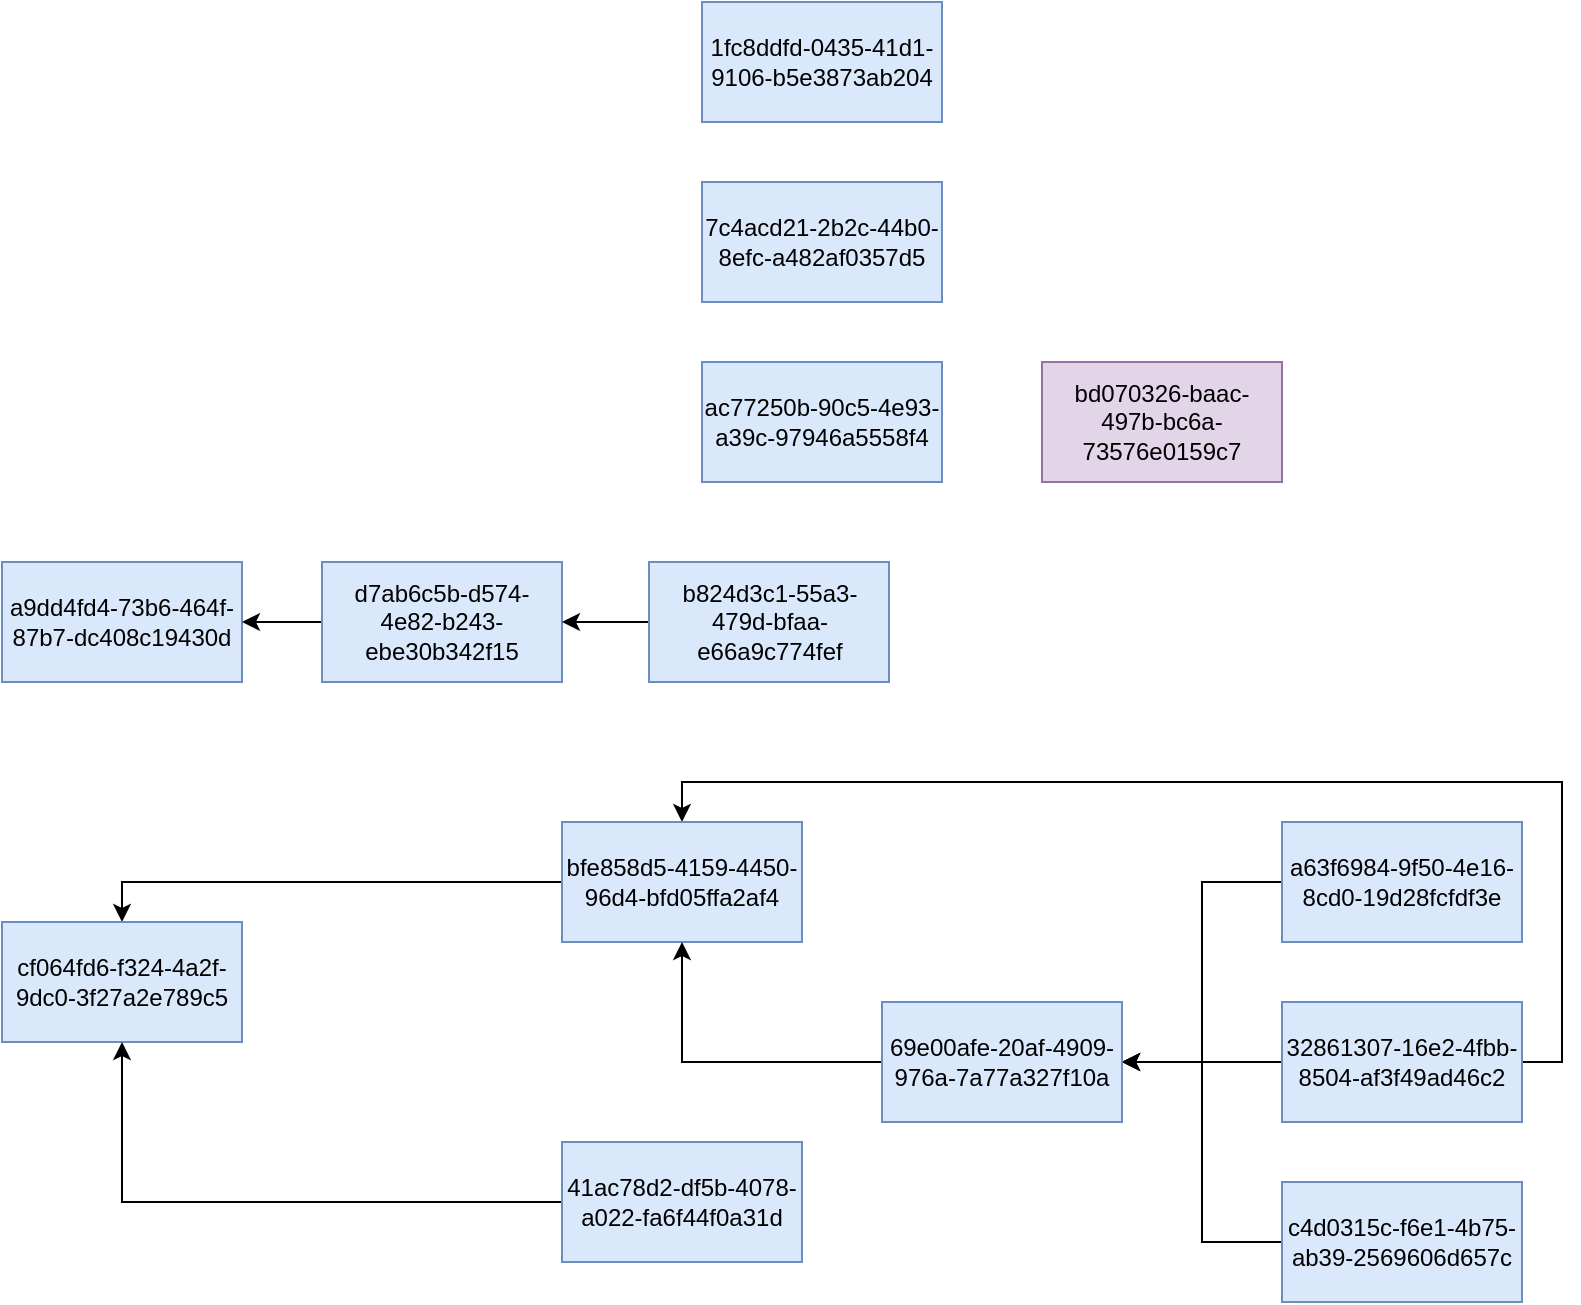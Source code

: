 <mxfile version="20.6.0" type="github">
  <diagram id="5UlCIdpNC4QQxkkB93B9" name="第 1 页">
    <mxGraphModel dx="1154" dy="739" grid="1" gridSize="10" guides="1" tooltips="1" connect="1" arrows="1" fold="1" page="1" pageScale="1" pageWidth="827" pageHeight="1169" math="0" shadow="0">
      <root>
        <mxCell id="0" />
        <mxCell id="1" parent="0" />
        <mxCell id="rv7XRUc5QI8uWNA1ESyG-28" style="edgeStyle=orthogonalEdgeStyle;rounded=0;orthogonalLoop=1;jettySize=auto;html=1;exitX=0;exitY=0.5;exitDx=0;exitDy=0;entryX=1;entryY=0.5;entryDx=0;entryDy=0;" edge="1" parent="1" source="rv7XRUc5QI8uWNA1ESyG-2" target="rv7XRUc5QI8uWNA1ESyG-16">
          <mxGeometry relative="1" as="geometry" />
        </mxCell>
        <mxCell id="rv7XRUc5QI8uWNA1ESyG-2" value="a63f6984-9f50-4e16-8cd0-19d28fcfdf3e" style="rounded=0;whiteSpace=wrap;html=1;fillColor=#dae8fc;strokeColor=#6c8ebf;" vertex="1" parent="1">
          <mxGeometry x="730" y="450" width="120" height="60" as="geometry" />
        </mxCell>
        <mxCell id="rv7XRUc5QI8uWNA1ESyG-31" style="edgeStyle=orthogonalEdgeStyle;rounded=0;orthogonalLoop=1;jettySize=auto;html=1;exitX=0;exitY=0.5;exitDx=0;exitDy=0;entryX=1;entryY=0.5;entryDx=0;entryDy=0;" edge="1" parent="1" source="rv7XRUc5QI8uWNA1ESyG-4" target="rv7XRUc5QI8uWNA1ESyG-16">
          <mxGeometry relative="1" as="geometry" />
        </mxCell>
        <mxCell id="rv7XRUc5QI8uWNA1ESyG-36" style="edgeStyle=orthogonalEdgeStyle;rounded=0;orthogonalLoop=1;jettySize=auto;html=1;exitX=1;exitY=0.5;exitDx=0;exitDy=0;entryX=0.5;entryY=0;entryDx=0;entryDy=0;" edge="1" parent="1" source="rv7XRUc5QI8uWNA1ESyG-4" target="rv7XRUc5QI8uWNA1ESyG-14">
          <mxGeometry relative="1" as="geometry" />
        </mxCell>
        <mxCell id="rv7XRUc5QI8uWNA1ESyG-4" value="32861307-16e2-4fbb-8504-af3f49ad46c2" style="rounded=0;whiteSpace=wrap;html=1;fillColor=#dae8fc;strokeColor=#6c8ebf;" vertex="1" parent="1">
          <mxGeometry x="730" y="540" width="120" height="60" as="geometry" />
        </mxCell>
        <mxCell id="rv7XRUc5QI8uWNA1ESyG-32" style="edgeStyle=orthogonalEdgeStyle;rounded=0;orthogonalLoop=1;jettySize=auto;html=1;exitX=0;exitY=0.5;exitDx=0;exitDy=0;entryX=1;entryY=0.5;entryDx=0;entryDy=0;" edge="1" parent="1" source="rv7XRUc5QI8uWNA1ESyG-6" target="rv7XRUc5QI8uWNA1ESyG-16">
          <mxGeometry relative="1" as="geometry" />
        </mxCell>
        <mxCell id="rv7XRUc5QI8uWNA1ESyG-6" value="c4d0315c-f6e1-4b75-ab39-2569606d657c" style="rounded=0;whiteSpace=wrap;html=1;fillColor=#dae8fc;strokeColor=#6c8ebf;" vertex="1" parent="1">
          <mxGeometry x="730" y="630" width="120" height="60" as="geometry" />
        </mxCell>
        <mxCell id="rv7XRUc5QI8uWNA1ESyG-9" value="a9dd4fd4-73b6-464f-87b7-dc408c19430d" style="rounded=0;whiteSpace=wrap;html=1;fillColor=#dae8fc;strokeColor=#6c8ebf;" vertex="1" parent="1">
          <mxGeometry x="90" y="320" width="120" height="60" as="geometry" />
        </mxCell>
        <mxCell id="rv7XRUc5QI8uWNA1ESyG-11" style="edgeStyle=orthogonalEdgeStyle;rounded=0;orthogonalLoop=1;jettySize=auto;html=1;exitX=0;exitY=0.5;exitDx=0;exitDy=0;entryX=1;entryY=0.5;entryDx=0;entryDy=0;" edge="1" parent="1" source="rv7XRUc5QI8uWNA1ESyG-10" target="rv7XRUc5QI8uWNA1ESyG-9">
          <mxGeometry relative="1" as="geometry" />
        </mxCell>
        <mxCell id="rv7XRUc5QI8uWNA1ESyG-10" value="d7ab6c5b-d574-4e82-b243-ebe30b342f15" style="rounded=0;whiteSpace=wrap;html=1;fillColor=#dae8fc;strokeColor=#6c8ebf;" vertex="1" parent="1">
          <mxGeometry x="250" y="320" width="120" height="60" as="geometry" />
        </mxCell>
        <mxCell id="rv7XRUc5QI8uWNA1ESyG-13" style="edgeStyle=orthogonalEdgeStyle;rounded=0;orthogonalLoop=1;jettySize=auto;html=1;exitX=0;exitY=0.5;exitDx=0;exitDy=0;entryX=1;entryY=0.5;entryDx=0;entryDy=0;" edge="1" parent="1" source="rv7XRUc5QI8uWNA1ESyG-12" target="rv7XRUc5QI8uWNA1ESyG-10">
          <mxGeometry relative="1" as="geometry" />
        </mxCell>
        <mxCell id="rv7XRUc5QI8uWNA1ESyG-12" value="b824d3c1-55a3-479d-bfaa-e66a9c774fef" style="rounded=0;whiteSpace=wrap;html=1;fillColor=#dae8fc;strokeColor=#6c8ebf;" vertex="1" parent="1">
          <mxGeometry x="413.5" y="320" width="120" height="60" as="geometry" />
        </mxCell>
        <mxCell id="rv7XRUc5QI8uWNA1ESyG-21" style="edgeStyle=orthogonalEdgeStyle;rounded=0;orthogonalLoop=1;jettySize=auto;html=1;exitX=0;exitY=0.5;exitDx=0;exitDy=0;entryX=0.5;entryY=0;entryDx=0;entryDy=0;" edge="1" parent="1" source="rv7XRUc5QI8uWNA1ESyG-14" target="rv7XRUc5QI8uWNA1ESyG-19">
          <mxGeometry relative="1" as="geometry">
            <mxPoint x="140" y="490" as="targetPoint" />
          </mxGeometry>
        </mxCell>
        <mxCell id="rv7XRUc5QI8uWNA1ESyG-14" value="bfe858d5-4159-4450-96d4-bfd05ffa2af4" style="rounded=0;whiteSpace=wrap;html=1;fillColor=#dae8fc;strokeColor=#6c8ebf;" vertex="1" parent="1">
          <mxGeometry x="370" y="450" width="120" height="60" as="geometry" />
        </mxCell>
        <mxCell id="rv7XRUc5QI8uWNA1ESyG-18" style="edgeStyle=orthogonalEdgeStyle;rounded=0;orthogonalLoop=1;jettySize=auto;html=1;exitX=0;exitY=0.5;exitDx=0;exitDy=0;entryX=0.5;entryY=1;entryDx=0;entryDy=0;" edge="1" parent="1" source="rv7XRUc5QI8uWNA1ESyG-16" target="rv7XRUc5QI8uWNA1ESyG-14">
          <mxGeometry relative="1" as="geometry" />
        </mxCell>
        <mxCell id="rv7XRUc5QI8uWNA1ESyG-16" value="69e00afe-20af-4909-976a-7a77a327f10a" style="rounded=0;whiteSpace=wrap;html=1;fillColor=#dae8fc;strokeColor=#6c8ebf;" vertex="1" parent="1">
          <mxGeometry x="530" y="540" width="120" height="60" as="geometry" />
        </mxCell>
        <mxCell id="rv7XRUc5QI8uWNA1ESyG-19" value="cf064fd6-f324-4a2f-9dc0-3f27a2e789c5" style="rounded=0;whiteSpace=wrap;html=1;fillColor=#dae8fc;strokeColor=#6c8ebf;" vertex="1" parent="1">
          <mxGeometry x="90" y="500" width="120" height="60" as="geometry" />
        </mxCell>
        <mxCell id="rv7XRUc5QI8uWNA1ESyG-22" style="edgeStyle=orthogonalEdgeStyle;rounded=0;orthogonalLoop=1;jettySize=auto;html=1;exitX=0;exitY=0.5;exitDx=0;exitDy=0;entryX=0.5;entryY=1;entryDx=0;entryDy=0;" edge="1" parent="1" source="rv7XRUc5QI8uWNA1ESyG-20" target="rv7XRUc5QI8uWNA1ESyG-19">
          <mxGeometry relative="1" as="geometry" />
        </mxCell>
        <mxCell id="rv7XRUc5QI8uWNA1ESyG-20" value="41ac78d2-df5b-4078-a022-fa6f44f0a31d" style="rounded=0;whiteSpace=wrap;html=1;fillColor=#dae8fc;strokeColor=#6c8ebf;" vertex="1" parent="1">
          <mxGeometry x="370" y="610" width="120" height="60" as="geometry" />
        </mxCell>
        <mxCell id="rv7XRUc5QI8uWNA1ESyG-23" value="1fc8ddfd-0435-41d1-9106-b5e3873ab204" style="rounded=0;whiteSpace=wrap;html=1;fillColor=#dae8fc;strokeColor=#6c8ebf;" vertex="1" parent="1">
          <mxGeometry x="440" y="40" width="120" height="60" as="geometry" />
        </mxCell>
        <mxCell id="rv7XRUc5QI8uWNA1ESyG-24" value="7c4acd21-2b2c-44b0-8efc-a482af0357d5" style="rounded=0;whiteSpace=wrap;html=1;fillColor=#dae8fc;strokeColor=#6c8ebf;" vertex="1" parent="1">
          <mxGeometry x="440" y="130" width="120" height="60" as="geometry" />
        </mxCell>
        <mxCell id="rv7XRUc5QI8uWNA1ESyG-26" value="ac77250b-90c5-4e93-a39c-97946a5558f4" style="rounded=0;whiteSpace=wrap;html=1;fillColor=#dae8fc;strokeColor=#6c8ebf;" vertex="1" parent="1">
          <mxGeometry x="440" y="220" width="120" height="60" as="geometry" />
        </mxCell>
        <mxCell id="rv7XRUc5QI8uWNA1ESyG-27" value="bd070326-baac-497b-bc6a-73576e0159c7" style="rounded=0;whiteSpace=wrap;html=1;fillColor=#e1d5e7;strokeColor=#9673a6;" vertex="1" parent="1">
          <mxGeometry x="610" y="220" width="120" height="60" as="geometry" />
        </mxCell>
      </root>
    </mxGraphModel>
  </diagram>
</mxfile>
